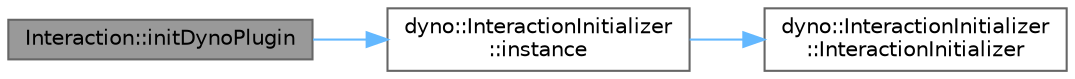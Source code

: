 digraph "Interaction::initDynoPlugin"
{
 // LATEX_PDF_SIZE
  bgcolor="transparent";
  edge [fontname=Helvetica,fontsize=10,labelfontname=Helvetica,labelfontsize=10];
  node [fontname=Helvetica,fontsize=10,shape=box,height=0.2,width=0.4];
  rankdir="LR";
  Node1 [id="Node000001",label="Interaction::initDynoPlugin",height=0.2,width=0.4,color="gray40", fillcolor="grey60", style="filled", fontcolor="black",tooltip=" "];
  Node1 -> Node2 [id="edge1_Node000001_Node000002",color="steelblue1",style="solid",tooltip=" "];
  Node2 [id="Node000002",label="dyno::InteractionInitializer\l::instance",height=0.2,width=0.4,color="grey40", fillcolor="white", style="filled",URL="$classdyno_1_1_interaction_initializer.html#a870c05198e3a26b91cb26e9790192c62",tooltip=" "];
  Node2 -> Node3 [id="edge2_Node000002_Node000003",color="steelblue1",style="solid",tooltip=" "];
  Node3 [id="Node000003",label="dyno::InteractionInitializer\l::InteractionInitializer",height=0.2,width=0.4,color="grey40", fillcolor="white", style="filled",URL="$classdyno_1_1_interaction_initializer.html#a448c3fa84d153543a50539895d4a01f8",tooltip=" "];
}

